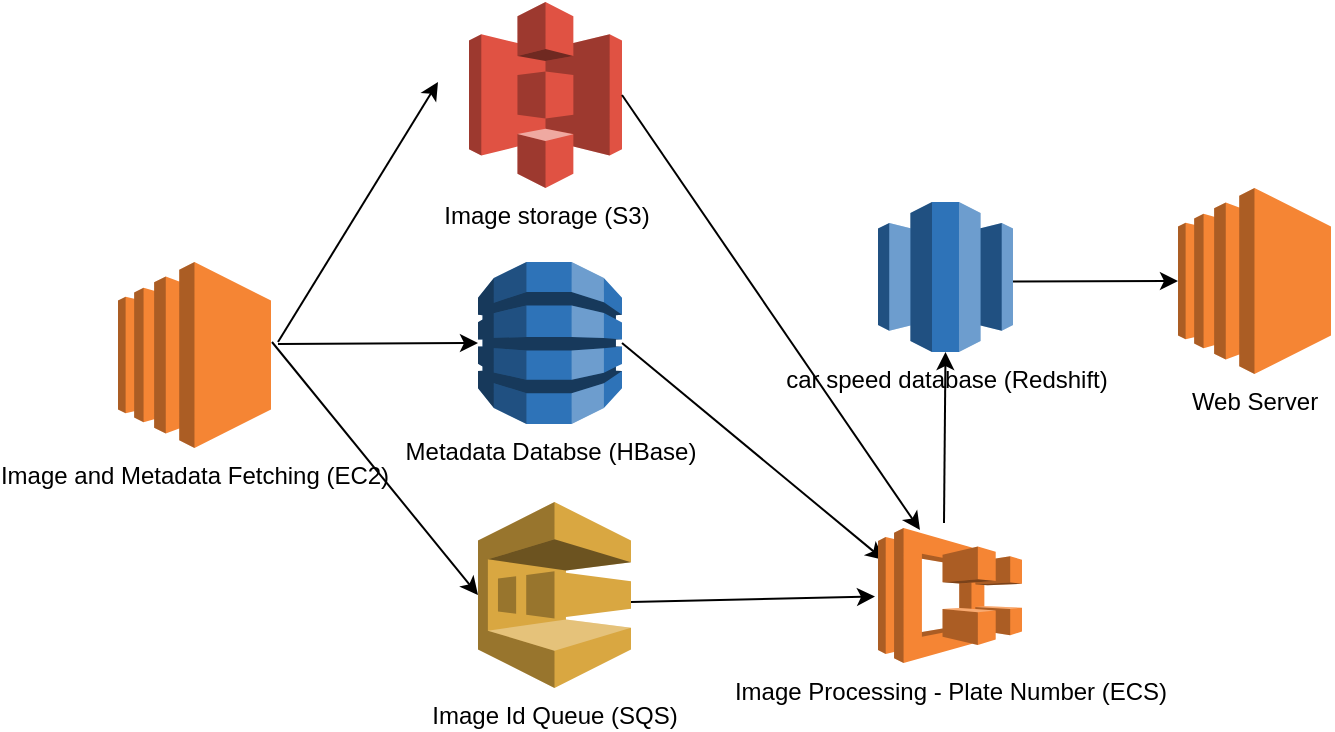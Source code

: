 <mxfile version="13.8.7" type="github">
  <diagram id="yMsGH9oKc4bSpKUsbiqI" name="Page-1">
    <mxGraphModel dx="946" dy="548" grid="1" gridSize="10" guides="1" tooltips="1" connect="1" arrows="1" fold="1" page="1" pageScale="1" pageWidth="850" pageHeight="1100" math="0" shadow="0">
      <root>
        <mxCell id="0" />
        <mxCell id="1" parent="0" />
        <mxCell id="GPn2xuiqEUJnzuvJpPec-1" value="Image and Metadata Fetching (EC2)" style="outlineConnect=0;dashed=0;verticalLabelPosition=bottom;verticalAlign=top;align=center;html=1;shape=mxgraph.aws3.ec2;fillColor=#F58534;gradientColor=none;" parent="1" vertex="1">
          <mxGeometry x="130" y="160" width="76.5" height="93" as="geometry" />
        </mxCell>
        <mxCell id="GPn2xuiqEUJnzuvJpPec-2" value="Metadata Databse (HBase)" style="outlineConnect=0;dashed=0;verticalLabelPosition=bottom;verticalAlign=top;align=center;html=1;shape=mxgraph.aws3.dynamo_db;fillColor=#2E73B8;gradientColor=none;" parent="1" vertex="1">
          <mxGeometry x="310" y="160" width="72" height="81" as="geometry" />
        </mxCell>
        <mxCell id="GPn2xuiqEUJnzuvJpPec-3" value="Image storage (S3)" style="outlineConnect=0;dashed=0;verticalLabelPosition=bottom;verticalAlign=top;align=center;html=1;shape=mxgraph.aws3.s3;fillColor=#E05243;gradientColor=none;" parent="1" vertex="1">
          <mxGeometry x="305.5" y="30" width="76.5" height="93" as="geometry" />
        </mxCell>
        <mxCell id="GPn2xuiqEUJnzuvJpPec-4" value="Image Id Queue (SQS)" style="outlineConnect=0;dashed=0;verticalLabelPosition=bottom;verticalAlign=top;align=center;html=1;shape=mxgraph.aws3.sqs;fillColor=#D9A741;gradientColor=none;" parent="1" vertex="1">
          <mxGeometry x="310" y="280" width="76.5" height="93" as="geometry" />
        </mxCell>
        <mxCell id="GPn2xuiqEUJnzuvJpPec-6" value="car speed database (Redshift)" style="outlineConnect=0;dashed=0;verticalLabelPosition=bottom;verticalAlign=top;align=center;html=1;shape=mxgraph.aws3.redshift;fillColor=#2E73B8;gradientColor=none;" parent="1" vertex="1">
          <mxGeometry x="510" y="130" width="67.5" height="75" as="geometry" />
        </mxCell>
        <mxCell id="GPn2xuiqEUJnzuvJpPec-7" value="Web Server" style="outlineConnect=0;dashed=0;verticalLabelPosition=bottom;verticalAlign=top;align=center;html=1;shape=mxgraph.aws3.ec2;fillColor=#F58534;gradientColor=none;" parent="1" vertex="1">
          <mxGeometry x="660" y="123" width="76.5" height="93" as="geometry" />
        </mxCell>
        <mxCell id="GPn2xuiqEUJnzuvJpPec-9" value="" style="endArrow=classic;html=1;entryX=0;entryY=0.5;entryDx=0;entryDy=0;entryPerimeter=0;" parent="1" target="GPn2xuiqEUJnzuvJpPec-2" edge="1">
          <mxGeometry width="50" height="50" relative="1" as="geometry">
            <mxPoint x="210" y="201" as="sourcePoint" />
            <mxPoint x="290" y="201" as="targetPoint" />
          </mxGeometry>
        </mxCell>
        <mxCell id="GPn2xuiqEUJnzuvJpPec-10" value="" style="endArrow=classic;html=1;" parent="1" edge="1">
          <mxGeometry width="50" height="50" relative="1" as="geometry">
            <mxPoint x="210" y="200" as="sourcePoint" />
            <mxPoint x="290" y="70" as="targetPoint" />
          </mxGeometry>
        </mxCell>
        <mxCell id="GPn2xuiqEUJnzuvJpPec-11" value="" style="endArrow=classic;html=1;entryX=0;entryY=0.5;entryDx=0;entryDy=0;entryPerimeter=0;" parent="1" target="GPn2xuiqEUJnzuvJpPec-4" edge="1">
          <mxGeometry width="50" height="50" relative="1" as="geometry">
            <mxPoint x="207" y="200" as="sourcePoint" />
            <mxPoint x="290" y="320" as="targetPoint" />
          </mxGeometry>
        </mxCell>
        <mxCell id="GPn2xuiqEUJnzuvJpPec-12" value="" style="endArrow=classic;html=1;" parent="1" edge="1">
          <mxGeometry width="50" height="50" relative="1" as="geometry">
            <mxPoint x="386.5" y="330" as="sourcePoint" />
            <mxPoint x="508.5" y="327.272" as="targetPoint" />
          </mxGeometry>
        </mxCell>
        <mxCell id="GPn2xuiqEUJnzuvJpPec-13" value="" style="endArrow=classic;html=1;exitX=1;exitY=0.53;exitDx=0;exitDy=0;exitPerimeter=0;entryX=0;entryY=0.5;entryDx=0;entryDy=0;entryPerimeter=0;" parent="1" source="GPn2xuiqEUJnzuvJpPec-6" target="GPn2xuiqEUJnzuvJpPec-7" edge="1">
          <mxGeometry width="50" height="50" relative="1" as="geometry">
            <mxPoint x="590" y="190" as="sourcePoint" />
            <mxPoint x="640" y="140" as="targetPoint" />
          </mxGeometry>
        </mxCell>
        <mxCell id="GPn2xuiqEUJnzuvJpPec-15" value="" style="endArrow=classic;html=1;exitX=0.5;exitY=0;exitDx=0;exitDy=0;exitPerimeter=0;entryX=0.5;entryY=1;entryDx=0;entryDy=0;entryPerimeter=0;" parent="1" target="GPn2xuiqEUJnzuvJpPec-6" edge="1">
          <mxGeometry width="50" height="50" relative="1" as="geometry">
            <mxPoint x="543" y="290.5" as="sourcePoint" />
            <mxPoint x="543" y="220" as="targetPoint" />
          </mxGeometry>
        </mxCell>
        <mxCell id="GPn2xuiqEUJnzuvJpPec-16" value="" style="endArrow=classic;html=1;exitX=1;exitY=0.5;exitDx=0;exitDy=0;exitPerimeter=0;entryX=0.065;entryY=0.257;entryDx=0;entryDy=0;entryPerimeter=0;" parent="1" source="GPn2xuiqEUJnzuvJpPec-2" edge="1">
          <mxGeometry width="50" height="50" relative="1" as="geometry">
            <mxPoint x="380" y="230" as="sourcePoint" />
            <mxPoint x="512.985" y="309.004" as="targetPoint" />
          </mxGeometry>
        </mxCell>
        <mxCell id="GPn2xuiqEUJnzuvJpPec-17" value="" style="endArrow=classic;html=1;entryX=0.326;entryY=0.049;entryDx=0;entryDy=0;entryPerimeter=0;exitX=1;exitY=0.5;exitDx=0;exitDy=0;exitPerimeter=0;" parent="1" source="GPn2xuiqEUJnzuvJpPec-3" edge="1">
          <mxGeometry width="50" height="50" relative="1" as="geometry">
            <mxPoint x="382" y="126.5" as="sourcePoint" />
            <mxPoint x="530.994" y="294.028" as="targetPoint" />
          </mxGeometry>
        </mxCell>
        <mxCell id="4dlaEM_nEZ32SE6irR_r-2" value="Image Processing - Plate Number (ECS)" style="outlineConnect=0;dashed=0;verticalLabelPosition=bottom;verticalAlign=top;align=center;html=1;shape=mxgraph.aws3.ecs;fillColor=#F58534;gradientColor=none;" vertex="1" parent="1">
          <mxGeometry x="510" y="293" width="72" height="67.5" as="geometry" />
        </mxCell>
      </root>
    </mxGraphModel>
  </diagram>
</mxfile>
